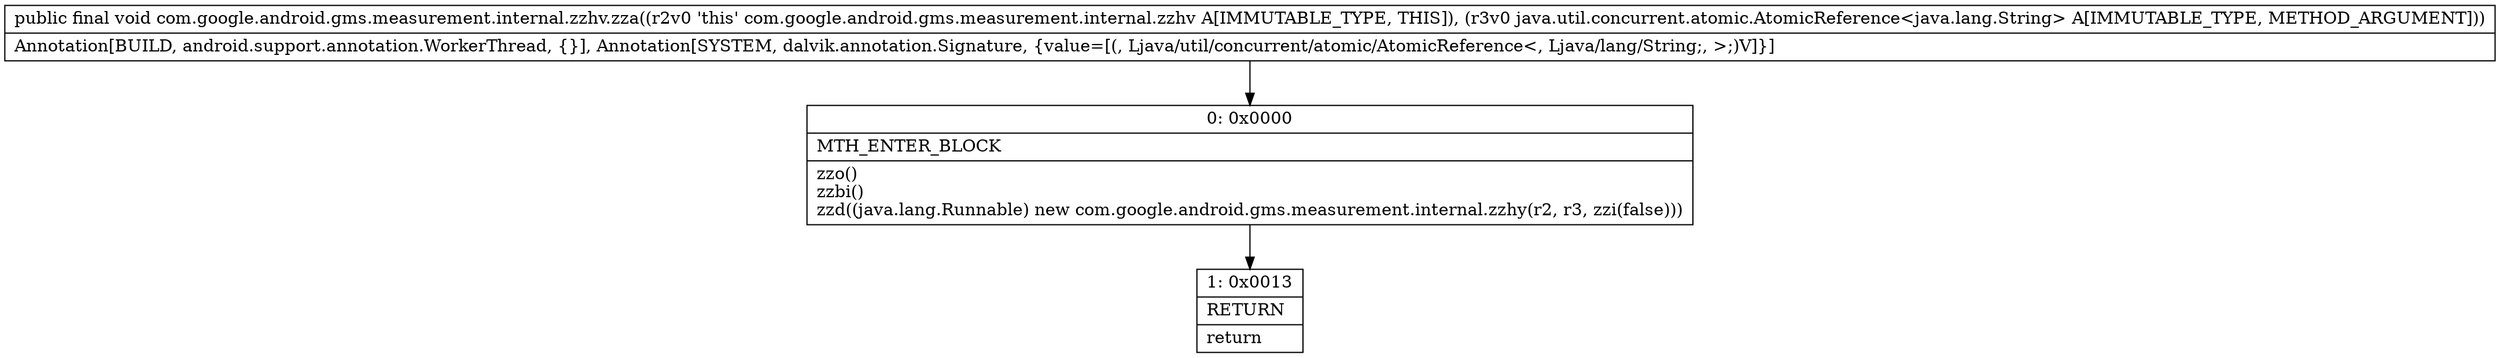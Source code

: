 digraph "CFG forcom.google.android.gms.measurement.internal.zzhv.zza(Ljava\/util\/concurrent\/atomic\/AtomicReference;)V" {
Node_0 [shape=record,label="{0\:\ 0x0000|MTH_ENTER_BLOCK\l|zzo()\lzzbi()\lzzd((java.lang.Runnable) new com.google.android.gms.measurement.internal.zzhy(r2, r3, zzi(false)))\l}"];
Node_1 [shape=record,label="{1\:\ 0x0013|RETURN\l|return\l}"];
MethodNode[shape=record,label="{public final void com.google.android.gms.measurement.internal.zzhv.zza((r2v0 'this' com.google.android.gms.measurement.internal.zzhv A[IMMUTABLE_TYPE, THIS]), (r3v0 java.util.concurrent.atomic.AtomicReference\<java.lang.String\> A[IMMUTABLE_TYPE, METHOD_ARGUMENT]))  | Annotation[BUILD, android.support.annotation.WorkerThread, \{\}], Annotation[SYSTEM, dalvik.annotation.Signature, \{value=[(, Ljava\/util\/concurrent\/atomic\/AtomicReference\<, Ljava\/lang\/String;, \>;)V]\}]\l}"];
MethodNode -> Node_0;
Node_0 -> Node_1;
}


